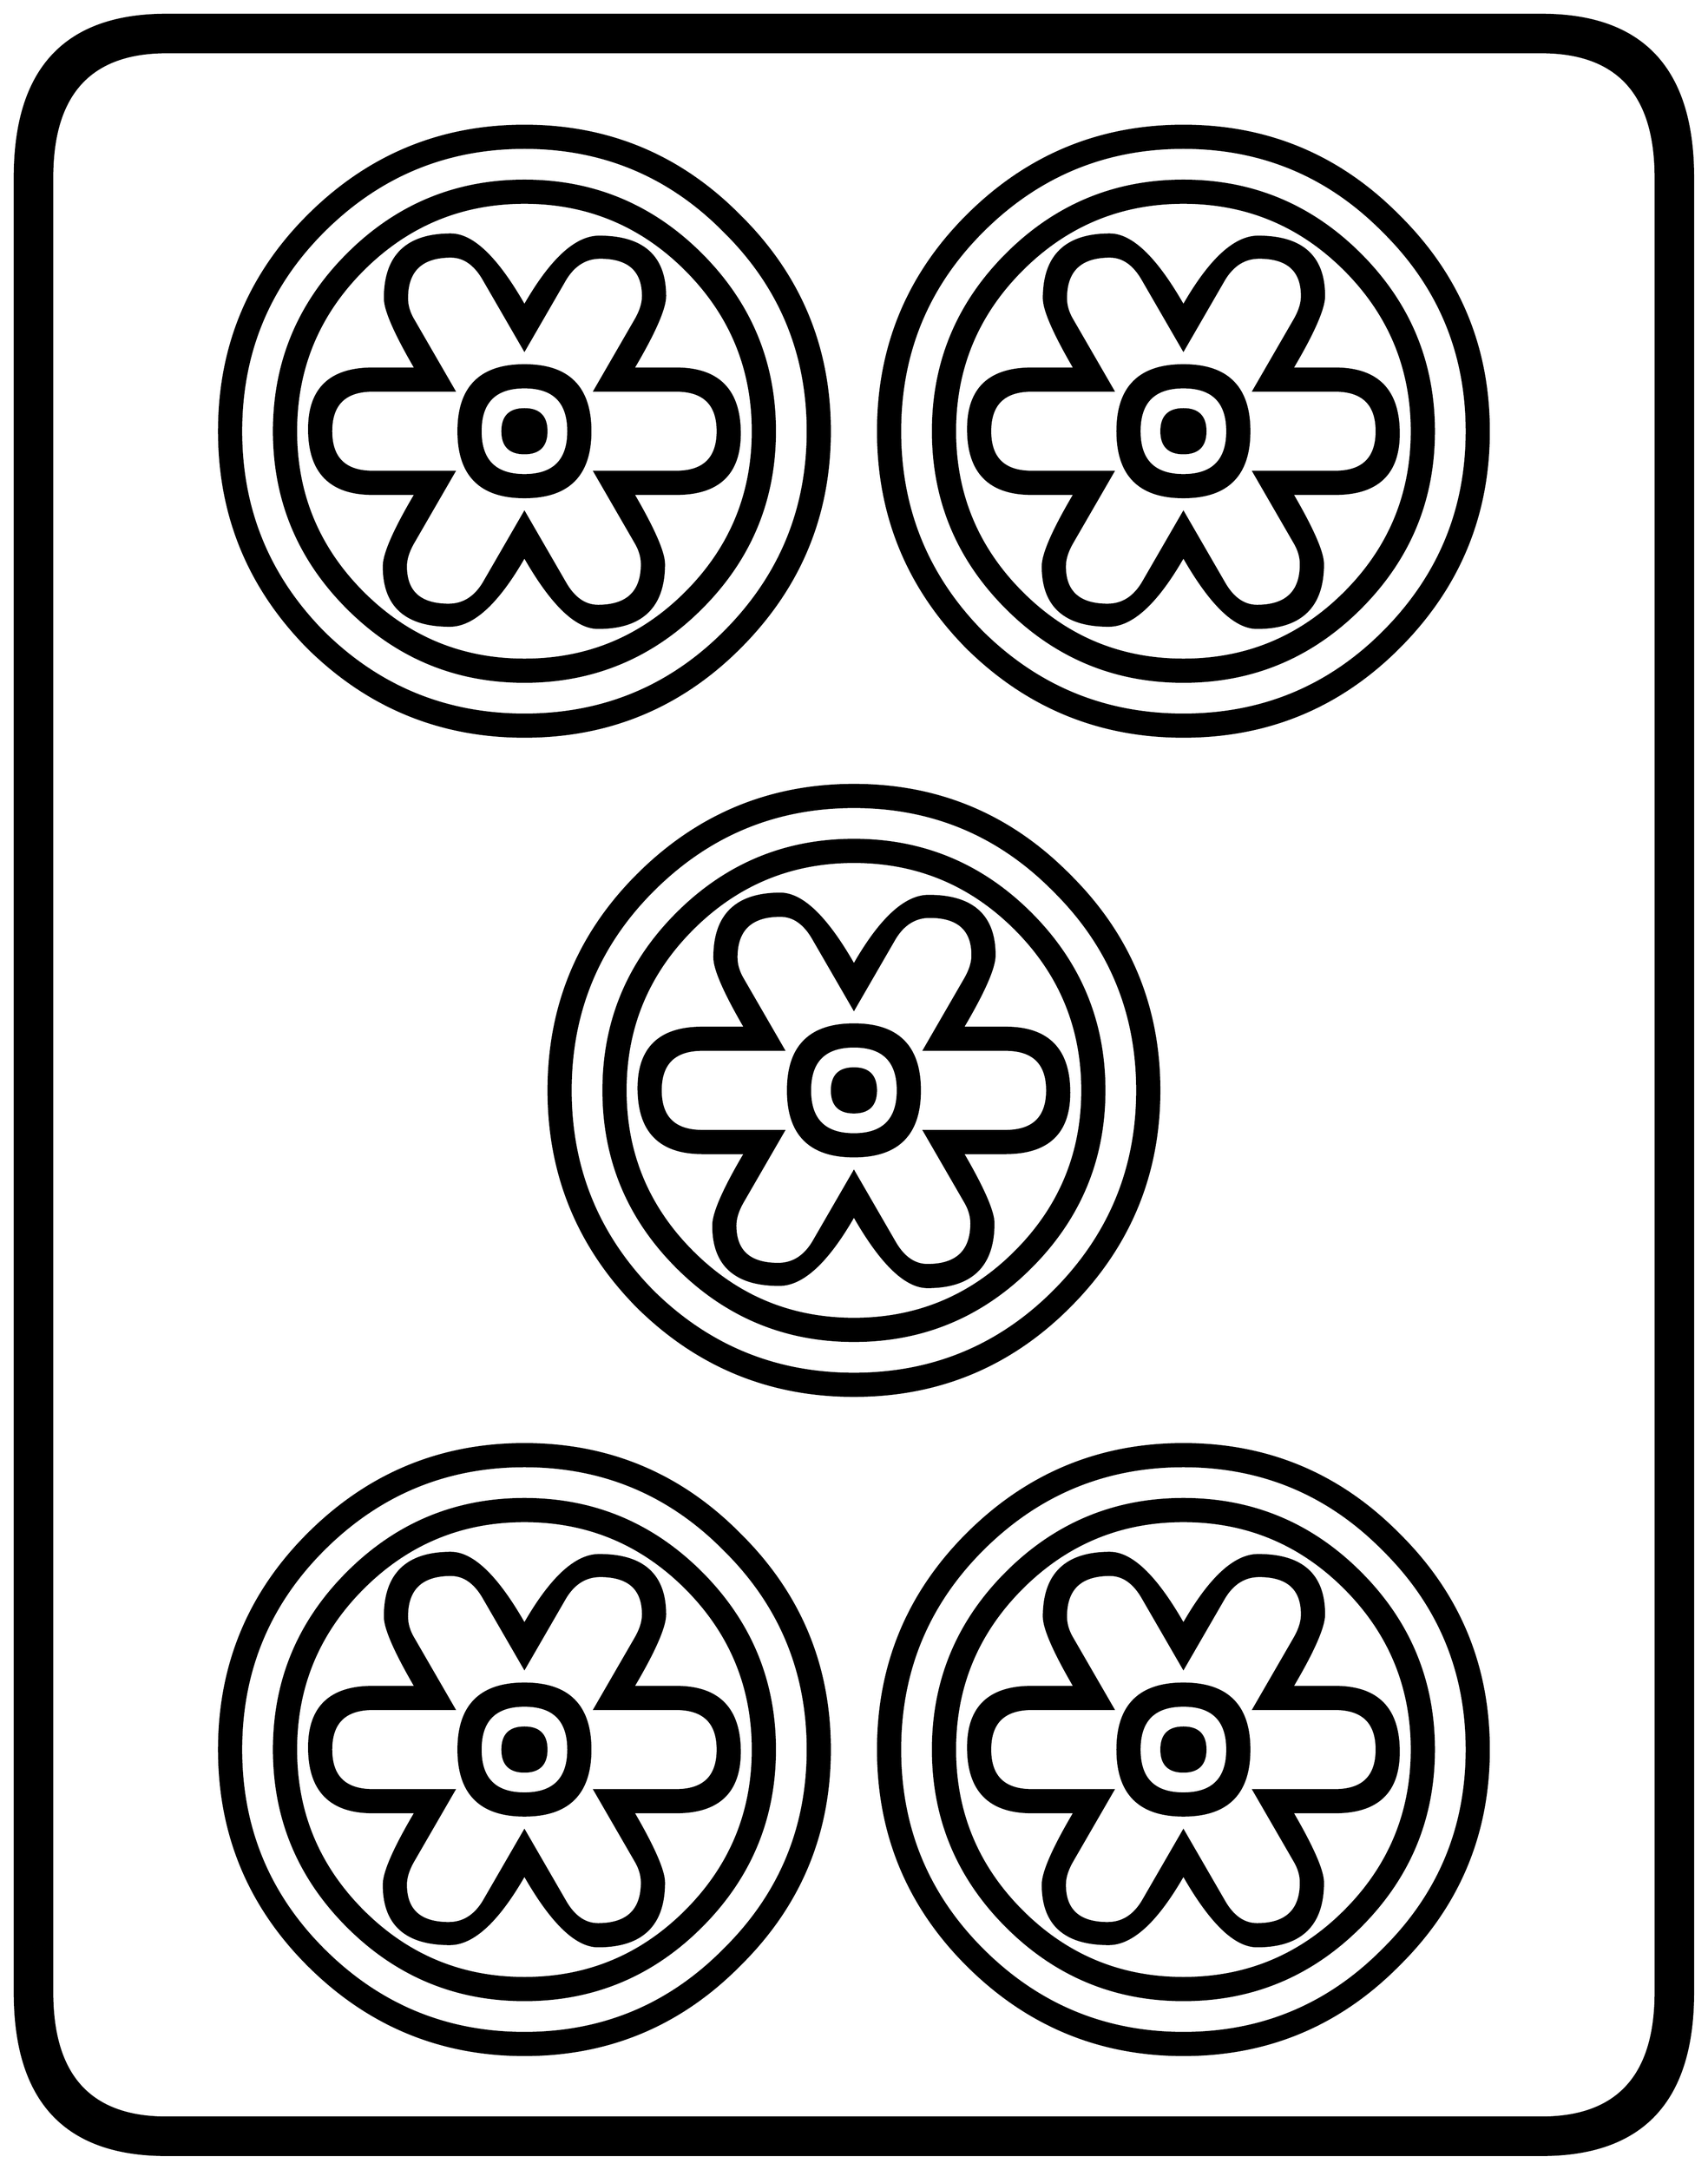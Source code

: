 


\begin{tikzpicture}[y=0.80pt, x=0.80pt, yscale=-1.0, xscale=1.0, inner sep=0pt, outer sep=0pt]
\begin{scope}[shift={(100.0,1706.0)},nonzero rule]
  \path[draw=.,fill=.,line width=1.600pt] (1578.0,244.0) .. controls
    (1578.0,342.667) and (1532.0,392.0) .. (1440.0,392.0) --
    (188.0,392.0) .. controls (96.0,392.0) and (50.0,342.667) ..
    (50.0,244.0) -- (50.0,-1408.0) .. controls (50.0,-1506.667)
    and (96.0,-1556.0) .. (188.0,-1556.0) -- (1440.0,-1556.0) ..
    controls (1532.0,-1556.0) and (1578.0,-1506.667) ..
    (1578.0,-1408.0) -- (1578.0,244.0) -- cycle(1544.0,244.0) --
    (1544.0,-1408.0) .. controls (1544.0,-1484.0) and
    (1509.333,-1522.0) .. (1440.0,-1522.0) -- (188.0,-1522.0) ..
    controls (118.667,-1522.0) and (84.0,-1484.0) ..
    (84.0,-1408.0) -- (84.0,244.0) .. controls (84.0,320.0) and
    (118.667,358.0) .. (188.0,358.0) -- (1440.0,358.0) .. controls
    (1509.333,358.0) and (1544.0,320.0) .. (1544.0,244.0) --
    cycle(1392.0,-1177.0) .. controls (1392.0,-1100.333) and
    (1364.667,-1034.667) .. (1310.0,-980.0) .. controls
    (1256.0,-926.0) and (1190.667,-899.0) .. (1114.0,-899.0) ..
    controls (1037.333,-899.0) and (971.667,-926.0) ..
    (917.0,-980.0) .. controls (863.0,-1034.667) and
    (836.0,-1100.333) .. (836.0,-1177.0) .. controls
    (836.0,-1253.667) and (863.0,-1319.0) .. (917.0,-1373.0) ..
    controls (971.667,-1427.667) and (1037.333,-1455.0) ..
    (1114.0,-1455.0) .. controls (1190.667,-1455.0) and
    (1256.0,-1427.667) .. (1310.0,-1373.0) .. controls
    (1364.667,-1319.0) and (1392.0,-1253.667) .. (1392.0,-1177.0) --
    cycle(792.0,-1177.0) .. controls (792.0,-1100.333) and
    (764.667,-1034.667) .. (710.0,-980.0) .. controls (656.0,-926.0)
    and (590.667,-899.0) .. (514.0,-899.0) .. controls
    (437.333,-899.0) and (371.667,-926.0) .. (317.0,-980.0) ..
    controls (263.0,-1034.667) and (236.0,-1100.333) ..
    (236.0,-1177.0) .. controls (236.0,-1253.667) and
    (263.0,-1319.0) .. (317.0,-1373.0) .. controls
    (371.667,-1427.667) and (437.333,-1455.0) .. (514.0,-1455.0) ..
    controls (590.667,-1455.0) and (656.0,-1427.667) ..
    (710.0,-1373.0) .. controls (764.667,-1319.0) and
    (792.0,-1253.667) .. (792.0,-1177.0) -- cycle(1092.0,-577.0)
    .. controls (1092.0,-500.333) and (1064.667,-434.667) ..
    (1010.0,-380.0) .. controls (956.0,-326.0) and
    (890.667,-299.0) .. (814.0,-299.0) .. controls (737.333,-299.0)
    and (671.667,-326.0) .. (617.0,-380.0) .. controls
    (563.0,-434.667) and (536.0,-500.333) .. (536.0,-577.0) ..
    controls (536.0,-653.667) and (563.0,-719.0) .. (617.0,-773.0)
    .. controls (671.667,-827.667) and (737.333,-855.0) ..
    (814.0,-855.0) .. controls (890.667,-855.0) and (956.0,-827.667)
    .. (1010.0,-773.0) .. controls (1064.667,-719.0) and
    (1092.0,-653.667) .. (1092.0,-577.0) -- cycle(1392.0,23.0) ..
    controls (1392.0,99.667) and (1364.667,165.0) .. (1310.0,219.0)
    .. controls (1256.0,273.667) and (1190.667,301.0) ..
    (1114.0,301.0) .. controls (1037.333,301.0) and (971.667,273.667)
    .. (917.0,219.0) .. controls (863.0,165.0) and (836.0,99.667)
    .. (836.0,23.0) .. controls (836.0,-53.667) and (863.0,-119.0)
    .. (917.0,-173.0) .. controls (971.667,-227.667) and
    (1037.333,-255.0) .. (1114.0,-255.0) .. controls
    (1190.667,-255.0) and (1256.0,-227.667) .. (1310.0,-173.0) ..
    controls (1364.667,-119.0) and (1392.0,-53.667) .. (1392.0,23.0)
    -- cycle(792.0,23.0) .. controls (792.0,99.667) and
    (764.667,165.0) .. (710.0,219.0) .. controls (656.0,273.667) and
    (590.667,301.0) .. (514.0,301.0) .. controls (437.333,301.0) and
    (371.667,273.667) .. (317.0,219.0) .. controls (263.0,165.0) and
    (236.0,99.667) .. (236.0,23.0) .. controls (236.0,-53.667) and
    (263.0,-119.0) .. (317.0,-173.0) .. controls (371.667,-227.667)
    and (437.333,-255.0) .. (514.0,-255.0) .. controls
    (590.667,-255.0) and (656.0,-227.667) .. (710.0,-173.0) ..
    controls (764.667,-119.0) and (792.0,-53.667) .. (792.0,23.0) --
    cycle(1372.0,-1177.0) .. controls (1372.0,-1248.333) and
    (1346.667,-1309.0) .. (1296.0,-1359.0) .. controls
    (1246.0,-1409.667) and (1185.333,-1435.0) .. (1114.0,-1435.0) ..
    controls (1042.667,-1435.0) and (981.667,-1409.667) ..
    (931.0,-1359.0) .. controls (881.0,-1309.0) and
    (856.0,-1248.333) .. (856.0,-1177.0) .. controls
    (856.0,-1105.667) and (881.0,-1044.667) .. (931.0,-994.0) ..
    controls (981.667,-944.0) and (1042.667,-919.0) ..
    (1114.0,-919.0) .. controls (1185.333,-919.0) and
    (1246.0,-944.0) .. (1296.0,-994.0) .. controls
    (1346.667,-1044.667) and (1372.0,-1105.667) .. (1372.0,-1177.0) --
    cycle(772.0,-1177.0) .. controls (772.0,-1248.333) and
    (746.667,-1309.0) .. (696.0,-1359.0) .. controls
    (646.0,-1409.667) and (585.333,-1435.0) .. (514.0,-1435.0) ..
    controls (442.667,-1435.0) and (381.667,-1409.667) ..
    (331.0,-1359.0) .. controls (281.0,-1309.0) and
    (256.0,-1248.333) .. (256.0,-1177.0) .. controls
    (256.0,-1105.667) and (281.0,-1044.667) .. (331.0,-994.0) ..
    controls (381.667,-944.0) and (442.667,-919.0) .. (514.0,-919.0)
    .. controls (585.333,-919.0) and (646.0,-944.0) ..
    (696.0,-994.0) .. controls (746.667,-1044.667) and
    (772.0,-1105.667) .. (772.0,-1177.0) -- cycle(1072.0,-577.0)
    .. controls (1072.0,-648.333) and (1046.667,-709.0) ..
    (996.0,-759.0) .. controls (946.0,-809.667) and (885.333,-835.0)
    .. (814.0,-835.0) .. controls (742.667,-835.0) and
    (681.667,-809.667) .. (631.0,-759.0) .. controls (581.0,-709.0)
    and (556.0,-648.333) .. (556.0,-577.0) .. controls
    (556.0,-505.667) and (581.0,-444.667) .. (631.0,-394.0) ..
    controls (681.667,-344.0) and (742.667,-319.0) .. (814.0,-319.0)
    .. controls (885.333,-319.0) and (946.0,-344.0) ..
    (996.0,-394.0) .. controls (1046.667,-444.667) and
    (1072.0,-505.667) .. (1072.0,-577.0) -- cycle(1372.0,23.0) ..
    controls (1372.0,-48.333) and (1346.667,-109.0) ..
    (1296.0,-159.0) .. controls (1246.0,-209.667) and
    (1185.333,-235.0) .. (1114.0,-235.0) .. controls
    (1042.667,-235.0) and (981.667,-209.667) .. (931.0,-159.0) ..
    controls (881.0,-109.0) and (856.0,-48.333) .. (856.0,23.0) ..
    controls (856.0,94.333) and (881.0,155.0) .. (931.0,205.0) ..
    controls (981.667,255.667) and (1042.667,281.0) .. (1114.0,281.0)
    .. controls (1185.333,281.0) and (1246.0,255.667) ..
    (1296.0,205.0) .. controls (1346.667,155.0) and (1372.0,94.333)
    .. (1372.0,23.0) -- cycle(772.0,23.0) .. controls
    (772.0,-48.333) and (746.667,-109.0) .. (696.0,-159.0) ..
    controls (646.0,-209.667) and (585.333,-235.0) .. (514.0,-235.0)
    .. controls (442.667,-235.0) and (381.667,-209.667) ..
    (331.0,-159.0) .. controls (281.0,-109.0) and (256.0,-48.333)
    .. (256.0,23.0) .. controls (256.0,94.333) and (281.0,155.0)
    .. (331.0,205.0) .. controls (381.667,255.667) and (442.667,281.0)
    .. (514.0,281.0) .. controls (585.333,281.0) and (646.0,255.667)
    .. (696.0,205.0) .. controls (746.667,155.0) and (772.0,94.333)
    .. (772.0,23.0) -- cycle(1342.0,-1177.0) .. controls
    (1342.0,-1114.333) and (1319.667,-1060.667) .. (1275.0,-1016.0) ..
    controls (1230.333,-971.333) and (1176.667,-949.0) ..
    (1114.0,-949.0) .. controls (1051.333,-949.0) and
    (997.667,-971.333) .. (953.0,-1016.0) .. controls
    (908.333,-1060.667) and (886.0,-1114.333) .. (886.0,-1177.0) ..
    controls (886.0,-1239.667) and (908.333,-1293.333) ..
    (953.0,-1338.0) .. controls (997.667,-1382.667) and
    (1051.333,-1405.0) .. (1114.0,-1405.0) .. controls
    (1176.667,-1405.0) and (1230.333,-1382.667) .. (1275.0,-1338.0) ..
    controls (1319.667,-1293.333) and (1342.0,-1239.667) ..
    (1342.0,-1177.0) -- cycle(742.0,-1177.0) .. controls
    (742.0,-1114.333) and (719.667,-1060.667) .. (675.0,-1016.0) ..
    controls (630.333,-971.333) and (576.667,-949.0) .. (514.0,-949.0)
    .. controls (451.333,-949.0) and (397.667,-971.333) ..
    (353.0,-1016.0) .. controls (308.333,-1060.667) and
    (286.0,-1114.333) .. (286.0,-1177.0) .. controls
    (286.0,-1239.667) and (308.333,-1293.333) .. (353.0,-1338.0) ..
    controls (397.667,-1382.667) and (451.333,-1405.0) ..
    (514.0,-1405.0) .. controls (576.667,-1405.0) and
    (630.333,-1382.667) .. (675.0,-1338.0) .. controls
    (719.667,-1293.333) and (742.0,-1239.667) .. (742.0,-1177.0) --
    cycle(1042.0,-577.0) .. controls (1042.0,-514.333) and
    (1019.667,-460.667) .. (975.0,-416.0) .. controls (930.333,-371.333)
    and (876.667,-349.0) .. (814.0,-349.0) .. controls
    (751.333,-349.0) and (697.667,-371.333) .. (653.0,-416.0) ..
    controls (608.333,-460.667) and (586.0,-514.333) .. (586.0,-577.0)
    .. controls (586.0,-639.667) and (608.333,-693.333) ..
    (653.0,-738.0) .. controls (697.667,-782.667) and (751.333,-805.0)
    .. (814.0,-805.0) .. controls (876.667,-805.0) and
    (930.333,-782.667) .. (975.0,-738.0) .. controls (1019.667,-693.333)
    and (1042.0,-639.667) .. (1042.0,-577.0) -- cycle(1342.0,23.0)
    .. controls (1342.0,85.667) and (1319.667,139.333) ..
    (1275.0,184.0) .. controls (1230.333,228.667) and (1176.667,251.0)
    .. (1114.0,251.0) .. controls (1051.333,251.0) and
    (997.667,228.667) .. (953.0,184.0) .. controls (908.333,139.333) and
    (886.0,85.667) .. (886.0,23.0) .. controls (886.0,-39.667) and
    (908.333,-93.333) .. (953.0,-138.0) .. controls (997.667,-182.667)
    and (1051.333,-205.0) .. (1114.0,-205.0) .. controls
    (1176.667,-205.0) and (1230.333,-182.667) .. (1275.0,-138.0) ..
    controls (1319.667,-93.333) and (1342.0,-39.667) .. (1342.0,23.0)
    -- cycle(742.0,23.0) .. controls (742.0,85.667) and
    (719.667,139.333) .. (675.0,184.0) .. controls (630.333,228.667) and
    (576.667,251.0) .. (514.0,251.0) .. controls (451.333,251.0) and
    (397.667,228.667) .. (353.0,184.0) .. controls (308.333,139.333) and
    (286.0,85.667) .. (286.0,23.0) .. controls (286.0,-39.667) and
    (308.333,-93.333) .. (353.0,-138.0) .. controls (397.667,-182.667)
    and (451.333,-205.0) .. (514.0,-205.0) .. controls
    (576.667,-205.0) and (630.333,-182.667) .. (675.0,-138.0) ..
    controls (719.667,-93.333) and (742.0,-39.667) .. (742.0,23.0) --
    cycle(1322.0,-1177.0) .. controls (1322.0,-1234.333) and
    (1301.667,-1283.333) .. (1261.0,-1324.0) .. controls
    (1220.333,-1364.667) and (1171.333,-1385.0) .. (1114.0,-1385.0) ..
    controls (1056.667,-1385.0) and (1007.667,-1364.667) ..
    (967.0,-1324.0) .. controls (926.333,-1283.333) and
    (906.0,-1234.333) .. (906.0,-1177.0) .. controls
    (906.0,-1119.667) and (926.333,-1070.667) .. (967.0,-1030.0) ..
    controls (1007.667,-989.333) and (1056.667,-969.0) ..
    (1114.0,-969.0) .. controls (1171.333,-969.0) and
    (1220.333,-989.333) .. (1261.0,-1030.0) .. controls
    (1301.667,-1070.667) and (1322.0,-1119.667) .. (1322.0,-1177.0) --
    cycle(722.0,-1177.0) .. controls (722.0,-1234.333) and
    (701.667,-1283.333) .. (661.0,-1324.0) .. controls
    (620.333,-1364.667) and (571.333,-1385.0) .. (514.0,-1385.0) ..
    controls (456.667,-1385.0) and (407.667,-1364.667) ..
    (367.0,-1324.0) .. controls (326.333,-1283.333) and
    (306.0,-1234.333) .. (306.0,-1177.0) .. controls
    (306.0,-1119.667) and (326.333,-1070.667) .. (367.0,-1030.0) ..
    controls (407.667,-989.333) and (456.667,-969.0) .. (514.0,-969.0)
    .. controls (571.333,-969.0) and (620.333,-989.333) ..
    (661.0,-1030.0) .. controls (701.667,-1070.667) and
    (722.0,-1119.667) .. (722.0,-1177.0) -- cycle(1022.0,-577.0)
    .. controls (1022.0,-634.333) and (1001.667,-683.333) ..
    (961.0,-724.0) .. controls (920.333,-764.667) and (871.333,-785.0)
    .. (814.0,-785.0) .. controls (756.667,-785.0) and
    (707.667,-764.667) .. (667.0,-724.0) .. controls (626.333,-683.333)
    and (606.0,-634.333) .. (606.0,-577.0) .. controls
    (606.0,-519.667) and (626.333,-470.667) .. (667.0,-430.0) ..
    controls (707.667,-389.333) and (756.667,-369.0) .. (814.0,-369.0)
    .. controls (871.333,-369.0) and (920.333,-389.333) ..
    (961.0,-430.0) .. controls (1001.667,-470.667) and
    (1022.0,-519.667) .. (1022.0,-577.0) -- cycle(1322.0,23.0) ..
    controls (1322.0,-34.333) and (1301.667,-83.333) ..
    (1261.0,-124.0) .. controls (1220.333,-164.667) and
    (1171.333,-185.0) .. (1114.0,-185.0) .. controls
    (1056.667,-185.0) and (1007.667,-164.667) .. (967.0,-124.0) ..
    controls (926.333,-83.333) and (906.0,-34.333) .. (906.0,23.0) ..
    controls (906.0,80.333) and (926.333,129.333) .. (967.0,170.0) ..
    controls (1007.667,210.667) and (1056.667,231.0) .. (1114.0,231.0)
    .. controls (1171.333,231.0) and (1220.333,210.667) ..
    (1261.0,170.0) .. controls (1301.667,129.333) and (1322.0,80.333)
    .. (1322.0,23.0) -- cycle(722.0,23.0) .. controls
    (722.0,-34.333) and (701.667,-83.333) .. (661.0,-124.0) ..
    controls (620.333,-164.667) and (571.333,-185.0) .. (514.0,-185.0)
    .. controls (456.667,-185.0) and (407.667,-164.667) ..
    (367.0,-124.0) .. controls (326.333,-83.333) and (306.0,-34.333)
    .. (306.0,23.0) .. controls (306.0,80.333) and (326.333,129.333)
    .. (367.0,170.0) .. controls (407.667,210.667) and (456.667,231.0)
    .. (514.0,231.0) .. controls (571.333,231.0) and (620.333,210.667)
    .. (661.0,170.0) .. controls (701.667,129.333) and (722.0,80.333)
    .. (722.0,23.0) -- cycle(1310.0,-1175.0) .. controls
    (1310.0,-1138.333) and (1290.667,-1120.0) .. (1252.0,-1120.0) --
    (1213.0,-1120.0) .. controls (1231.667,-1088.0) and
    (1241.0,-1066.667) .. (1241.0,-1056.0) .. controls
    (1241.0,-1017.333) and (1221.0,-998.0) .. (1181.0,-998.0) ..
    controls (1161.0,-998.0) and (1138.667,-1019.667) ..
    (1114.0,-1063.0) .. controls (1090.0,-1021.0) and
    (1067.333,-1000.0) .. (1046.0,-1000.0) .. controls
    (1006.0,-1000.0) and (986.0,-1018.0) .. (986.0,-1054.0) ..
    controls (986.0,-1065.333) and (995.667,-1087.333) ..
    (1015.0,-1120.0) -- (976.0,-1120.0) .. controls
    (937.333,-1120.0) and (918.0,-1139.667) .. (918.0,-1179.0) ..
    controls (918.0,-1215.667) and (937.333,-1234.0) ..
    (976.0,-1234.0) -- (1015.0,-1234.0) .. controls
    (996.333,-1266.0) and (987.0,-1287.333) .. (987.0,-1298.0) ..
    controls (987.0,-1336.667) and (1007.0,-1356.0) ..
    (1047.0,-1356.0) .. controls (1067.0,-1356.0) and
    (1089.333,-1334.333) .. (1114.0,-1291.0) .. controls
    (1138.0,-1333.0) and (1160.667,-1354.0) .. (1182.0,-1354.0) ..
    controls (1222.0,-1354.0) and (1242.0,-1336.0) ..
    (1242.0,-1300.0) .. controls (1242.0,-1288.667) and
    (1232.333,-1266.667) .. (1213.0,-1234.0) -- (1252.0,-1234.0) ..
    controls (1290.667,-1234.0) and (1310.0,-1214.333) ..
    (1310.0,-1175.0) -- cycle(710.0,-1175.0) .. controls
    (710.0,-1138.333) and (690.667,-1120.0) .. (652.0,-1120.0) --
    (613.0,-1120.0) .. controls (631.667,-1088.0) and
    (641.0,-1066.667) .. (641.0,-1056.0) .. controls
    (641.0,-1017.333) and (621.0,-998.0) .. (581.0,-998.0) ..
    controls (561.0,-998.0) and (538.667,-1019.667) ..
    (514.0,-1063.0) .. controls (490.0,-1021.0) and
    (467.333,-1000.0) .. (446.0,-1000.0) .. controls
    (406.0,-1000.0) and (386.0,-1018.0) .. (386.0,-1054.0) ..
    controls (386.0,-1065.333) and (395.667,-1087.333) ..
    (415.0,-1120.0) -- (376.0,-1120.0) .. controls
    (337.333,-1120.0) and (318.0,-1139.667) .. (318.0,-1179.0) ..
    controls (318.0,-1215.667) and (337.333,-1234.0) ..
    (376.0,-1234.0) -- (415.0,-1234.0) .. controls
    (396.333,-1266.0) and (387.0,-1287.333) .. (387.0,-1298.0) ..
    controls (387.0,-1336.667) and (407.0,-1356.0) ..
    (447.0,-1356.0) .. controls (467.0,-1356.0) and
    (489.333,-1334.333) .. (514.0,-1291.0) .. controls
    (538.0,-1333.0) and (560.667,-1354.0) .. (582.0,-1354.0) ..
    controls (622.0,-1354.0) and (642.0,-1336.0) ..
    (642.0,-1300.0) .. controls (642.0,-1288.667) and
    (632.333,-1266.667) .. (613.0,-1234.0) -- (652.0,-1234.0) ..
    controls (690.667,-1234.0) and (710.0,-1214.333) ..
    (710.0,-1175.0) -- cycle(1010.0,-575.0) .. controls
    (1010.0,-538.333) and (990.667,-520.0) .. (952.0,-520.0) --
    (913.0,-520.0) .. controls (931.667,-488.0) and (941.0,-466.667)
    .. (941.0,-456.0) .. controls (941.0,-417.333) and
    (921.0,-398.0) .. (881.0,-398.0) .. controls (861.0,-398.0)
    and (838.667,-419.667) .. (814.0,-463.0) .. controls
    (790.0,-421.0) and (767.333,-400.0) .. (746.0,-400.0) ..
    controls (706.0,-400.0) and (686.0,-418.0) .. (686.0,-454.0)
    .. controls (686.0,-465.333) and (695.667,-487.333) ..
    (715.0,-520.0) -- (676.0,-520.0) .. controls (637.333,-520.0)
    and (618.0,-539.667) .. (618.0,-579.0) .. controls
    (618.0,-615.667) and (637.333,-634.0) .. (676.0,-634.0) --
    (715.0,-634.0) .. controls (696.333,-666.0) and (687.0,-687.333)
    .. (687.0,-698.0) .. controls (687.0,-736.667) and
    (707.0,-756.0) .. (747.0,-756.0) .. controls (767.0,-756.0)
    and (789.333,-734.333) .. (814.0,-691.0) .. controls
    (838.0,-733.0) and (860.667,-754.0) .. (882.0,-754.0) ..
    controls (922.0,-754.0) and (942.0,-736.0) .. (942.0,-700.0)
    .. controls (942.0,-688.667) and (932.333,-666.667) ..
    (913.0,-634.0) -- (952.0,-634.0) .. controls (990.667,-634.0)
    and (1010.0,-614.333) .. (1010.0,-575.0) -- cycle(1310.0,25.0)
    .. controls (1310.0,61.667) and (1290.667,80.0) .. (1252.0,80.0)
    -- (1213.0,80.0) .. controls (1231.667,112.0) and
    (1241.0,133.333) .. (1241.0,144.0) .. controls (1241.0,182.667)
    and (1221.0,202.0) .. (1181.0,202.0) .. controls
    (1161.0,202.0) and (1138.667,180.333) .. (1114.0,137.0) ..
    controls (1090.0,179.0) and (1067.333,200.0) .. (1046.0,200.0)
    .. controls (1006.0,200.0) and (986.0,182.0) ..
    (986.0,146.0) .. controls (986.0,134.667) and (995.667,112.667) ..
    (1015.0,80.0) -- (976.0,80.0) .. controls (937.333,80.0) and
    (918.0,60.333) .. (918.0,21.0) .. controls (918.0,-15.667) and
    (937.333,-34.0) .. (976.0,-34.0) -- (1015.0,-34.0) .. controls
    (996.333,-66.0) and (987.0,-87.333) .. (987.0,-98.0) .. controls
    (987.0,-136.667) and (1007.0,-156.0) .. (1047.0,-156.0) ..
    controls (1067.0,-156.0) and (1089.333,-134.333) ..
    (1114.0,-91.0) .. controls (1138.0,-133.0) and
    (1160.667,-154.0) .. (1182.0,-154.0) .. controls
    (1222.0,-154.0) and (1242.0,-136.0) .. (1242.0,-100.0) ..
    controls (1242.0,-88.667) and (1232.333,-66.667) .. (1213.0,-34.0)
    -- (1252.0,-34.0) .. controls (1290.667,-34.0) and
    (1310.0,-14.333) .. (1310.0,25.0) -- cycle(710.0,25.0) ..
    controls (710.0,61.667) and (690.667,80.0) .. (652.0,80.0) --
    (613.0,80.0) .. controls (631.667,112.0) and (641.0,133.333) ..
    (641.0,144.0) .. controls (641.0,182.667) and (621.0,202.0) ..
    (581.0,202.0) .. controls (561.0,202.0) and (538.667,180.333) ..
    (514.0,137.0) .. controls (490.0,179.0) and (467.333,200.0) ..
    (446.0,200.0) .. controls (406.0,200.0) and (386.0,182.0) ..
    (386.0,146.0) .. controls (386.0,134.667) and (395.667,112.667) ..
    (415.0,80.0) -- (376.0,80.0) .. controls (337.333,80.0) and
    (318.0,60.333) .. (318.0,21.0) .. controls (318.0,-15.667) and
    (337.333,-34.0) .. (376.0,-34.0) -- (415.0,-34.0) .. controls
    (396.333,-66.0) and (387.0,-87.333) .. (387.0,-98.0) .. controls
    (387.0,-136.667) and (407.0,-156.0) .. (447.0,-156.0) ..
    controls (467.0,-156.0) and (489.333,-134.333) .. (514.0,-91.0)
    .. controls (538.0,-133.0) and (560.667,-154.0) ..
    (582.0,-154.0) .. controls (622.0,-154.0) and (642.0,-136.0)
    .. (642.0,-100.0) .. controls (642.0,-88.667) and
    (632.333,-66.667) .. (613.0,-34.0) -- (652.0,-34.0) .. controls
    (690.667,-34.0) and (710.0,-14.333) .. (710.0,25.0) --
    cycle(1290.0,-1177.0) .. controls (1290.0,-1201.667) and
    (1277.333,-1214.0) .. (1252.0,-1214.0) -- (1178.0,-1214.0) --
    (1215.0,-1278.0) .. controls (1219.667,-1286.0) and
    (1222.0,-1293.333) .. (1222.0,-1300.0) .. controls
    (1222.0,-1323.333) and (1209.0,-1335.0) .. (1183.0,-1335.0) ..
    controls (1169.667,-1335.0) and (1159.0,-1328.333) ..
    (1151.0,-1315.0) -- (1114.0,-1251.0) -- (1077.0,-1315.0) ..
    controls (1069.0,-1329.0) and (1059.0,-1336.0) ..
    (1047.0,-1336.0) .. controls (1020.333,-1336.0) and
    (1007.0,-1323.333) .. (1007.0,-1298.0) .. controls
    (1007.0,-1291.333) and (1009.0,-1284.667) .. (1013.0,-1278.0) --
    (1050.0,-1214.0) -- (976.0,-1214.0) .. controls
    (950.667,-1214.0) and (938.0,-1201.667) .. (938.0,-1177.0) ..
    controls (938.0,-1152.333) and (950.667,-1140.0) ..
    (976.0,-1140.0) -- (1050.0,-1140.0) -- (1013.0,-1076.0) ..
    controls (1008.333,-1068.0) and (1006.0,-1060.667) ..
    (1006.0,-1054.0) .. controls (1006.0,-1030.667) and
    (1019.0,-1019.0) .. (1045.0,-1019.0) .. controls
    (1058.333,-1019.0) and (1069.0,-1025.667) .. (1077.0,-1039.0) --
    (1114.0,-1103.0) -- (1151.0,-1039.0) .. controls
    (1159.0,-1025.0) and (1169.0,-1018.0) .. (1181.0,-1018.0) ..
    controls (1207.667,-1018.0) and (1221.0,-1030.667) ..
    (1221.0,-1056.0) .. controls (1221.0,-1062.667) and
    (1219.0,-1069.333) .. (1215.0,-1076.0) -- (1178.0,-1140.0) --
    (1252.0,-1140.0) .. controls (1277.333,-1140.0) and
    (1290.0,-1152.333) .. (1290.0,-1177.0) -- cycle(690.0,-1177.0)
    .. controls (690.0,-1201.667) and (677.333,-1214.0) ..
    (652.0,-1214.0) -- (578.0,-1214.0) -- (615.0,-1278.0) ..
    controls (619.667,-1286.0) and (622.0,-1293.333) ..
    (622.0,-1300.0) .. controls (622.0,-1323.333) and
    (609.0,-1335.0) .. (583.0,-1335.0) .. controls
    (569.667,-1335.0) and (559.0,-1328.333) .. (551.0,-1315.0) --
    (514.0,-1251.0) -- (477.0,-1315.0) .. controls
    (469.0,-1329.0) and (459.0,-1336.0) .. (447.0,-1336.0) ..
    controls (420.333,-1336.0) and (407.0,-1323.333) ..
    (407.0,-1298.0) .. controls (407.0,-1291.333) and
    (409.0,-1284.667) .. (413.0,-1278.0) -- (450.0,-1214.0) --
    (376.0,-1214.0) .. controls (350.667,-1214.0) and
    (338.0,-1201.667) .. (338.0,-1177.0) .. controls
    (338.0,-1152.333) and (350.667,-1140.0) .. (376.0,-1140.0) --
    (450.0,-1140.0) -- (413.0,-1076.0) .. controls
    (408.333,-1068.0) and (406.0,-1060.667) .. (406.0,-1054.0) ..
    controls (406.0,-1030.667) and (419.0,-1019.0) ..
    (445.0,-1019.0) .. controls (458.333,-1019.0) and
    (469.0,-1025.667) .. (477.0,-1039.0) -- (514.0,-1103.0) --
    (551.0,-1039.0) .. controls (559.0,-1025.0) and
    (569.0,-1018.0) .. (581.0,-1018.0) .. controls
    (607.667,-1018.0) and (621.0,-1030.667) .. (621.0,-1056.0) ..
    controls (621.0,-1062.667) and (619.0,-1069.333) ..
    (615.0,-1076.0) -- (578.0,-1140.0) -- (652.0,-1140.0) ..
    controls (677.333,-1140.0) and (690.0,-1152.333) ..
    (690.0,-1177.0) -- cycle(990.0,-577.0) .. controls
    (990.0,-601.667) and (977.333,-614.0) .. (952.0,-614.0) --
    (878.0,-614.0) -- (915.0,-678.0) .. controls (919.667,-686.0)
    and (922.0,-693.333) .. (922.0,-700.0) .. controls
    (922.0,-723.333) and (909.0,-735.0) .. (883.0,-735.0) ..
    controls (869.667,-735.0) and (859.0,-728.333) .. (851.0,-715.0)
    -- (814.0,-651.0) -- (777.0,-715.0) .. controls
    (769.0,-729.0) and (759.0,-736.0) .. (747.0,-736.0) ..
    controls (720.333,-736.0) and (707.0,-723.333) .. (707.0,-698.0)
    .. controls (707.0,-691.333) and (709.0,-684.667) ..
    (713.0,-678.0) -- (750.0,-614.0) -- (676.0,-614.0) ..
    controls (650.667,-614.0) and (638.0,-601.667) .. (638.0,-577.0)
    .. controls (638.0,-552.333) and (650.667,-540.0) ..
    (676.0,-540.0) -- (750.0,-540.0) -- (713.0,-476.0) ..
    controls (708.333,-468.0) and (706.0,-460.667) .. (706.0,-454.0)
    .. controls (706.0,-430.667) and (719.0,-419.0) ..
    (745.0,-419.0) .. controls (758.333,-419.0) and (769.0,-425.667)
    .. (777.0,-439.0) -- (814.0,-503.0) -- (851.0,-439.0) ..
    controls (859.0,-425.0) and (869.0,-418.0) .. (881.0,-418.0)
    .. controls (907.667,-418.0) and (921.0,-430.667) ..
    (921.0,-456.0) .. controls (921.0,-462.667) and (919.0,-469.333)
    .. (915.0,-476.0) -- (878.0,-540.0) -- (952.0,-540.0) ..
    controls (977.333,-540.0) and (990.0,-552.333) .. (990.0,-577.0)
    -- cycle(1290.0,23.0) .. controls (1290.0,-1.667) and
    (1277.333,-14.0) .. (1252.0,-14.0) -- (1178.0,-14.0) --
    (1215.0,-78.0) .. controls (1219.667,-86.0) and (1222.0,-93.333)
    .. (1222.0,-100.0) .. controls (1222.0,-123.333) and
    (1209.0,-135.0) .. (1183.0,-135.0) .. controls
    (1169.667,-135.0) and (1159.0,-128.333) .. (1151.0,-115.0) --
    (1114.0,-51.0) -- (1077.0,-115.0) .. controls
    (1069.0,-129.0) and (1059.0,-136.0) .. (1047.0,-136.0) ..
    controls (1020.333,-136.0) and (1007.0,-123.333) ..
    (1007.0,-98.0) .. controls (1007.0,-91.333) and (1009.0,-84.667)
    .. (1013.0,-78.0) -- (1050.0,-14.0) -- (976.0,-14.0) ..
    controls (950.667,-14.0) and (938.0,-1.667) .. (938.0,23.0) ..
    controls (938.0,47.667) and (950.667,60.0) .. (976.0,60.0) --
    (1050.0,60.0) -- (1013.0,124.0) .. controls (1008.333,132.0)
    and (1006.0,139.333) .. (1006.0,146.0) .. controls
    (1006.0,169.333) and (1019.0,181.0) .. (1045.0,181.0) ..
    controls (1058.333,181.0) and (1069.0,174.333) .. (1077.0,161.0)
    -- (1114.0,97.0) -- (1151.0,161.0) .. controls
    (1159.0,175.0) and (1169.0,182.0) .. (1181.0,182.0) ..
    controls (1207.667,182.0) and (1221.0,169.333) .. (1221.0,144.0)
    .. controls (1221.0,137.333) and (1219.0,130.667) ..
    (1215.0,124.0) -- (1178.0,60.0) -- (1252.0,60.0) .. controls
    (1277.333,60.0) and (1290.0,47.667) .. (1290.0,23.0) --
    cycle(690.0,23.0) .. controls (690.0,-1.667) and (677.333,-14.0)
    .. (652.0,-14.0) -- (578.0,-14.0) -- (615.0,-78.0) ..
    controls (619.667,-86.0) and (622.0,-93.333) .. (622.0,-100.0)
    .. controls (622.0,-123.333) and (609.0,-135.0) ..
    (583.0,-135.0) .. controls (569.667,-135.0) and (559.0,-128.333)
    .. (551.0,-115.0) -- (514.0,-51.0) -- (477.0,-115.0) ..
    controls (469.0,-129.0) and (459.0,-136.0) .. (447.0,-136.0)
    .. controls (420.333,-136.0) and (407.0,-123.333) ..
    (407.0,-98.0) .. controls (407.0,-91.333) and (409.0,-84.667) ..
    (413.0,-78.0) -- (450.0,-14.0) -- (376.0,-14.0) .. controls
    (350.667,-14.0) and (338.0,-1.667) .. (338.0,23.0) .. controls
    (338.0,47.667) and (350.667,60.0) .. (376.0,60.0) --
    (450.0,60.0) -- (413.0,124.0) .. controls (408.333,132.0) and
    (406.0,139.333) .. (406.0,146.0) .. controls (406.0,169.333) and
    (419.0,181.0) .. (445.0,181.0) .. controls (458.333,181.0) and
    (469.0,174.333) .. (477.0,161.0) -- (514.0,97.0) --
    (551.0,161.0) .. controls (559.0,175.0) and (569.0,182.0) ..
    (581.0,182.0) .. controls (607.667,182.0) and (621.0,169.333) ..
    (621.0,144.0) .. controls (621.0,137.333) and (619.0,130.667) ..
    (615.0,124.0) -- (578.0,60.0) -- (652.0,60.0) .. controls
    (677.333,60.0) and (690.0,47.667) .. (690.0,23.0) --
    cycle(1174.0,-1177.0) .. controls (1174.0,-1137.0) and
    (1154.0,-1117.0) .. (1114.0,-1117.0) .. controls
    (1074.0,-1117.0) and (1054.0,-1137.0) .. (1054.0,-1177.0) ..
    controls (1054.0,-1217.0) and (1074.0,-1237.0) ..
    (1114.0,-1237.0) .. controls (1154.0,-1237.0) and
    (1174.0,-1217.0) .. (1174.0,-1177.0) -- cycle(574.0,-1177.0)
    .. controls (574.0,-1137.0) and (554.0,-1117.0) ..
    (514.0,-1117.0) .. controls (474.0,-1117.0) and
    (454.0,-1137.0) .. (454.0,-1177.0) .. controls
    (454.0,-1217.0) and (474.0,-1237.0) .. (514.0,-1237.0) ..
    controls (554.0,-1237.0) and (574.0,-1217.0) ..
    (574.0,-1177.0) -- cycle(874.0,-577.0) .. controls
    (874.0,-537.0) and (854.0,-517.0) .. (814.0,-517.0) ..
    controls (774.0,-517.0) and (754.0,-537.0) .. (754.0,-577.0)
    .. controls (754.0,-617.0) and (774.0,-637.0) ..
    (814.0,-637.0) .. controls (854.0,-637.0) and (874.0,-617.0)
    .. (874.0,-577.0) -- cycle(1174.0,23.0) .. controls
    (1174.0,63.0) and (1154.0,83.0) .. (1114.0,83.0) .. controls
    (1074.0,83.0) and (1054.0,63.0) .. (1054.0,23.0) .. controls
    (1054.0,-17.0) and (1074.0,-37.0) .. (1114.0,-37.0) ..
    controls (1154.0,-37.0) and (1174.0,-17.0) .. (1174.0,23.0)
    -- cycle(574.0,23.0) .. controls (574.0,63.0) and
    (554.0,83.0) .. (514.0,83.0) .. controls (474.0,83.0) and
    (454.0,63.0) .. (454.0,23.0) .. controls (454.0,-17.0) and
    (474.0,-37.0) .. (514.0,-37.0) .. controls (554.0,-37.0) and
    (574.0,-17.0) .. (574.0,23.0) -- cycle(1154.0,-1177.0) ..
    controls (1154.0,-1203.667) and (1140.667,-1217.0) ..
    (1114.0,-1217.0) .. controls (1087.333,-1217.0) and
    (1074.0,-1203.667) .. (1074.0,-1177.0) .. controls
    (1074.0,-1150.333) and (1087.333,-1137.0) .. (1114.0,-1137.0) ..
    controls (1140.667,-1137.0) and (1154.0,-1150.333) ..
    (1154.0,-1177.0) -- cycle(554.0,-1177.0) .. controls
    (554.0,-1203.667) and (540.667,-1217.0) .. (514.0,-1217.0) ..
    controls (487.333,-1217.0) and (474.0,-1203.667) ..
    (474.0,-1177.0) .. controls (474.0,-1150.333) and
    (487.333,-1137.0) .. (514.0,-1137.0) .. controls
    (540.667,-1137.0) and (554.0,-1150.333) .. (554.0,-1177.0) --
    cycle(854.0,-577.0) .. controls (854.0,-603.667) and
    (840.667,-617.0) .. (814.0,-617.0) .. controls (787.333,-617.0)
    and (774.0,-603.667) .. (774.0,-577.0) .. controls
    (774.0,-550.333) and (787.333,-537.0) .. (814.0,-537.0) ..
    controls (840.667,-537.0) and (854.0,-550.333) .. (854.0,-577.0)
    -- cycle(1154.0,23.0) .. controls (1154.0,-3.667) and
    (1140.667,-17.0) .. (1114.0,-17.0) .. controls (1087.333,-17.0)
    and (1074.0,-3.667) .. (1074.0,23.0) .. controls (1074.0,49.667)
    and (1087.333,63.0) .. (1114.0,63.0) .. controls (1140.667,63.0)
    and (1154.0,49.667) .. (1154.0,23.0) -- cycle(554.0,23.0) ..
    controls (554.0,-3.667) and (540.667,-17.0) .. (514.0,-17.0) ..
    controls (487.333,-17.0) and (474.0,-3.667) .. (474.0,23.0) ..
    controls (474.0,49.667) and (487.333,63.0) .. (514.0,63.0) ..
    controls (540.667,63.0) and (554.0,49.667) .. (554.0,23.0) --
    cycle(1134.0,-1177.0) .. controls (1134.0,-1163.667) and
    (1127.333,-1157.0) .. (1114.0,-1157.0) .. controls
    (1100.667,-1157.0) and (1094.0,-1163.667) .. (1094.0,-1177.0) ..
    controls (1094.0,-1190.333) and (1100.667,-1197.0) ..
    (1114.0,-1197.0) .. controls (1127.333,-1197.0) and
    (1134.0,-1190.333) .. (1134.0,-1177.0) -- cycle(534.0,-1177.0)
    .. controls (534.0,-1163.667) and (527.333,-1157.0) ..
    (514.0,-1157.0) .. controls (500.667,-1157.0) and
    (494.0,-1163.667) .. (494.0,-1177.0) .. controls
    (494.0,-1190.333) and (500.667,-1197.0) .. (514.0,-1197.0) ..
    controls (527.333,-1197.0) and (534.0,-1190.333) ..
    (534.0,-1177.0) -- cycle(834.0,-577.0) .. controls
    (834.0,-563.667) and (827.333,-557.0) .. (814.0,-557.0) ..
    controls (800.667,-557.0) and (794.0,-563.667) .. (794.0,-577.0)
    .. controls (794.0,-590.333) and (800.667,-597.0) ..
    (814.0,-597.0) .. controls (827.333,-597.0) and (834.0,-590.333)
    .. (834.0,-577.0) -- cycle(1134.0,23.0) .. controls
    (1134.0,36.333) and (1127.333,43.0) .. (1114.0,43.0) .. controls
    (1100.667,43.0) and (1094.0,36.333) .. (1094.0,23.0) .. controls
    (1094.0,9.667) and (1100.667,3.0) .. (1114.0,3.0) .. controls
    (1127.333,3.0) and (1134.0,9.667) .. (1134.0,23.0) --
    cycle(534.0,23.0) .. controls (534.0,36.333) and (527.333,43.0)
    .. (514.0,43.0) .. controls (500.667,43.0) and (494.0,36.333) ..
    (494.0,23.0) .. controls (494.0,9.667) and (500.667,3.0) ..
    (514.0,3.0) .. controls (527.333,3.0) and (534.0,9.667) ..
    (534.0,23.0) -- cycle;
\end{scope}

\end{tikzpicture}

